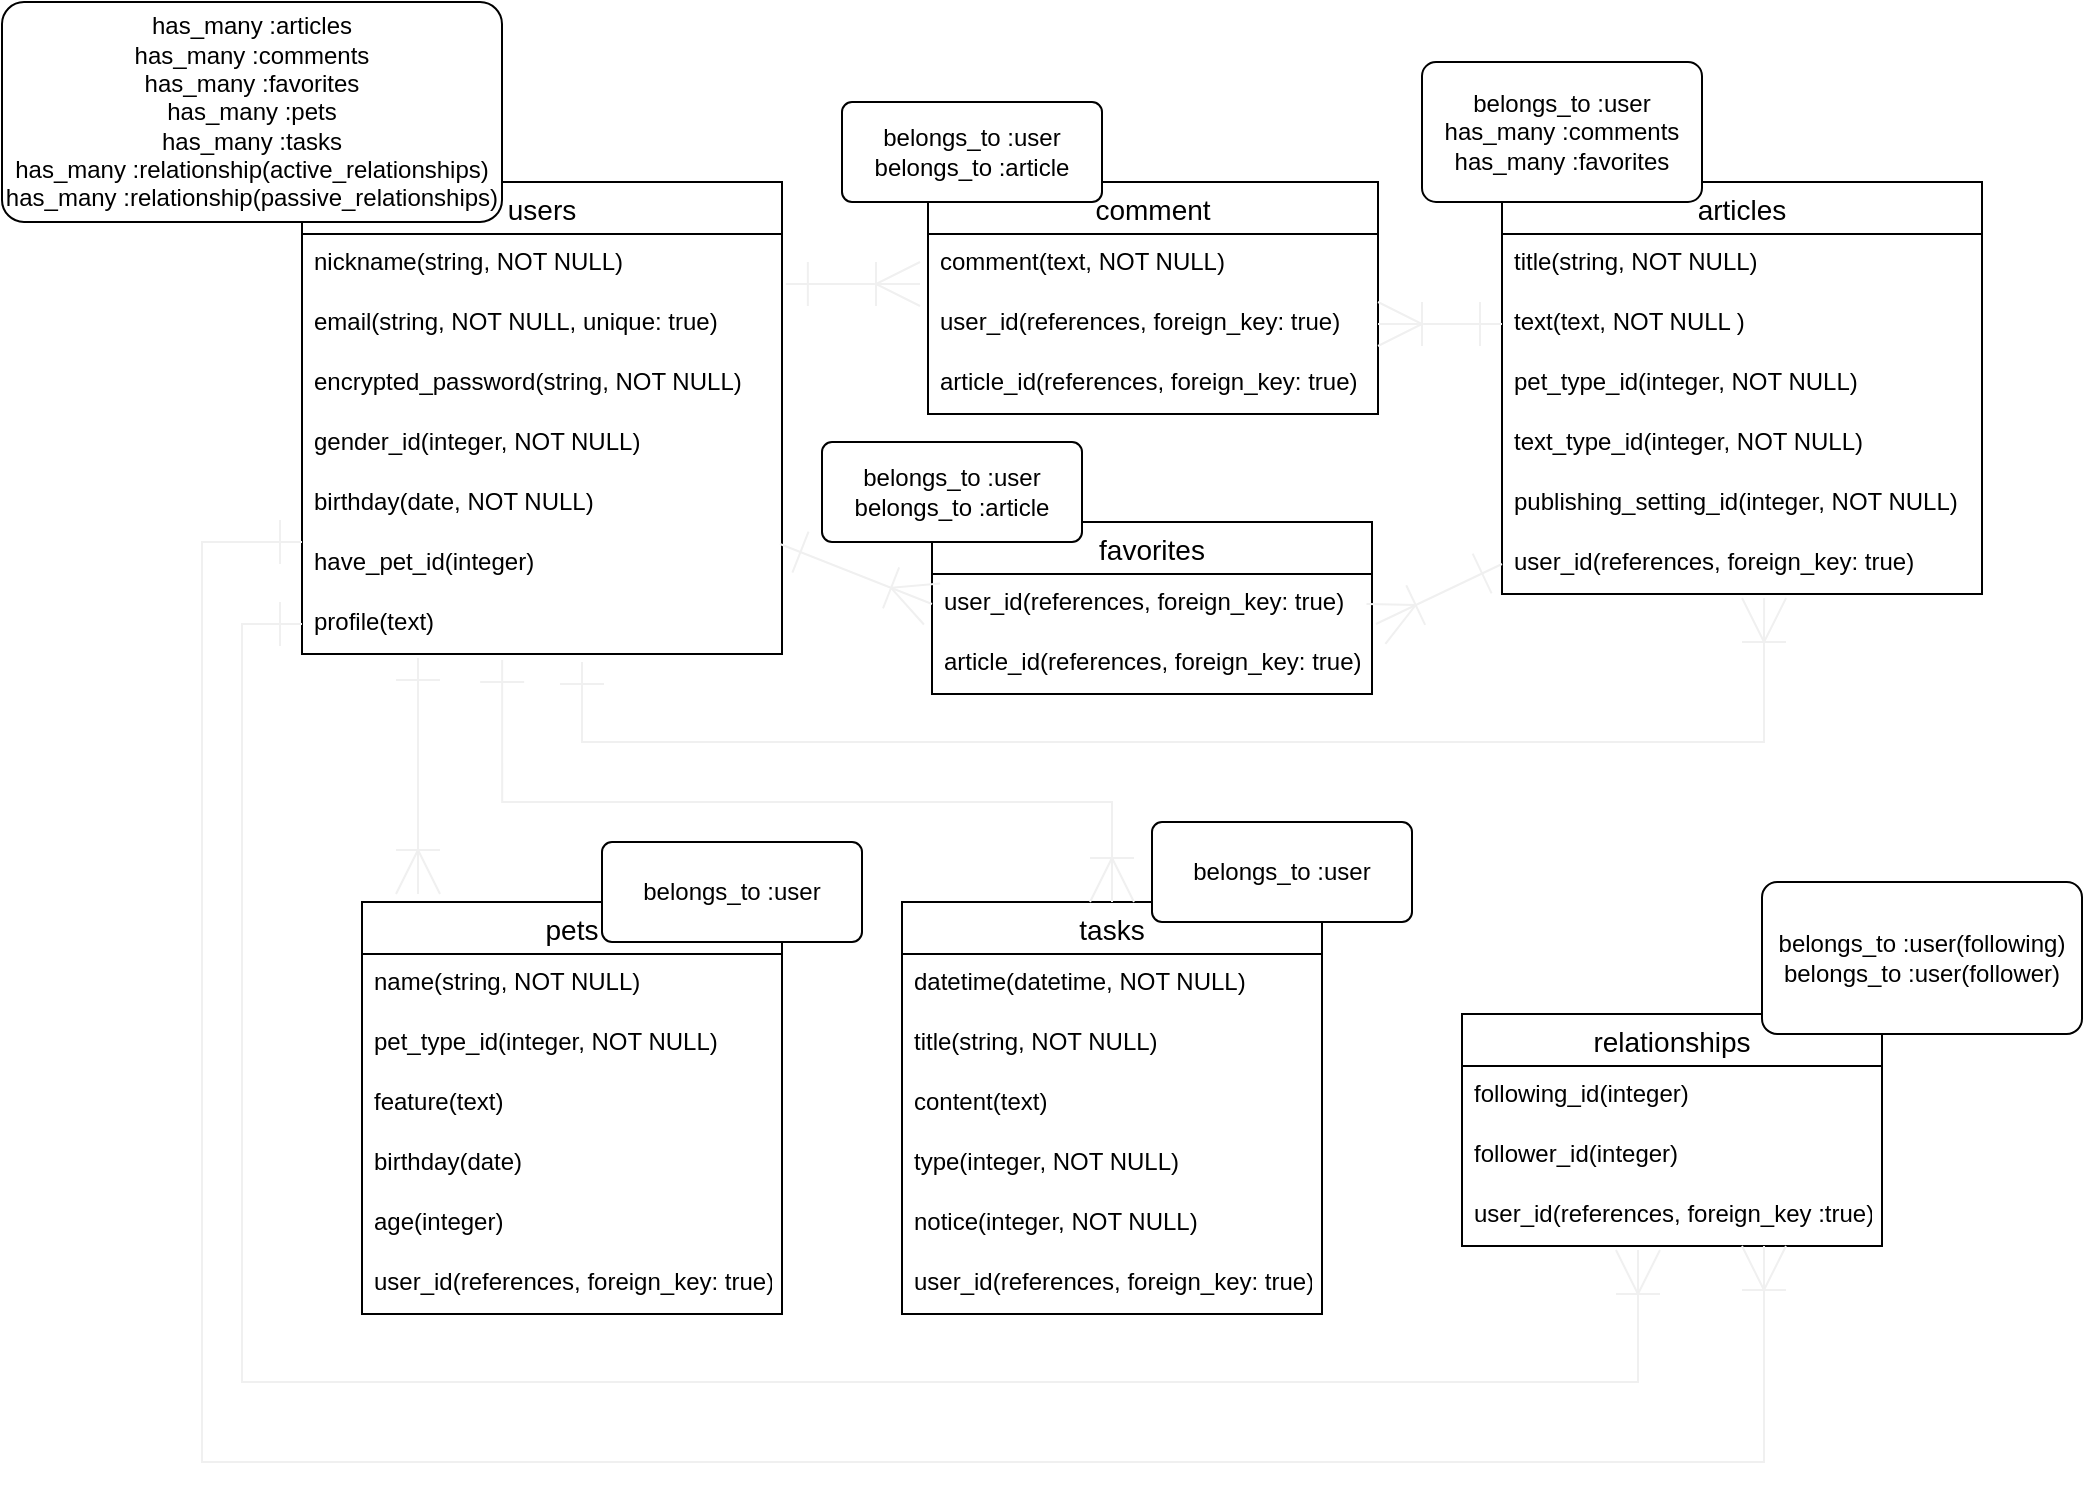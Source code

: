 <mxfile>
    <diagram id="2pwVAcZEcmpV1nym7NW4" name="ページ1">
        <mxGraphModel dx="1053" dy="1516" grid="1" gridSize="10" guides="0" tooltips="1" connect="1" arrows="1" fold="1" page="1" pageScale="1" pageWidth="850" pageHeight="1100" math="0" shadow="0">
            <root>
                <mxCell id="0"/>
                <mxCell id="1" parent="0"/>
                <mxCell id="2" value="users" style="swimlane;fontStyle=0;childLayout=stackLayout;horizontal=1;startSize=26;horizontalStack=0;resizeParent=1;resizeParentMax=0;resizeLast=0;collapsible=1;marginBottom=0;align=center;fontSize=14;" vertex="1" parent="1">
                    <mxGeometry y="40" width="240" height="236" as="geometry"/>
                </mxCell>
                <mxCell id="3" value="nickname(string, NOT NULL)" style="text;strokeColor=none;fillColor=none;spacingLeft=4;spacingRight=4;overflow=hidden;rotatable=0;points=[[0,0.5],[1,0.5]];portConstraint=eastwest;fontSize=12;" vertex="1" parent="2">
                    <mxGeometry y="26" width="240" height="30" as="geometry"/>
                </mxCell>
                <mxCell id="4" value="email(string, NOT NULL, unique: true)" style="text;strokeColor=none;fillColor=none;spacingLeft=4;spacingRight=4;overflow=hidden;rotatable=0;points=[[0,0.5],[1,0.5]];portConstraint=eastwest;fontSize=12;" vertex="1" parent="2">
                    <mxGeometry y="56" width="240" height="30" as="geometry"/>
                </mxCell>
                <mxCell id="5" value="encrypted_password(string, NOT NULL)" style="text;strokeColor=none;fillColor=none;spacingLeft=4;spacingRight=4;overflow=hidden;rotatable=0;points=[[0,0.5],[1,0.5]];portConstraint=eastwest;fontSize=12;" vertex="1" parent="2">
                    <mxGeometry y="86" width="240" height="30" as="geometry"/>
                </mxCell>
                <mxCell id="6" value="gender_id(integer, NOT NULL)" style="text;strokeColor=none;fillColor=none;spacingLeft=4;spacingRight=4;overflow=hidden;rotatable=0;points=[[0,0.5],[1,0.5]];portConstraint=eastwest;fontSize=12;" vertex="1" parent="2">
                    <mxGeometry y="116" width="240" height="30" as="geometry"/>
                </mxCell>
                <mxCell id="7" value="birthday(date, NOT NULL)" style="text;strokeColor=none;fillColor=none;spacingLeft=4;spacingRight=4;overflow=hidden;rotatable=0;points=[[0,0.5],[1,0.5]];portConstraint=eastwest;fontSize=12;" vertex="1" parent="2">
                    <mxGeometry y="146" width="240" height="30" as="geometry"/>
                </mxCell>
                <mxCell id="8" value="have_pet_id(integer)" style="text;strokeColor=none;fillColor=none;spacingLeft=4;spacingRight=4;overflow=hidden;rotatable=0;points=[[0,0.5],[1,0.5]];portConstraint=eastwest;fontSize=12;" vertex="1" parent="2">
                    <mxGeometry y="176" width="240" height="30" as="geometry"/>
                </mxCell>
                <mxCell id="9" value="profile(text)" style="text;strokeColor=none;fillColor=none;spacingLeft=4;spacingRight=4;overflow=hidden;rotatable=0;points=[[0,0.5],[1,0.5]];portConstraint=eastwest;fontSize=12;" vertex="1" parent="2">
                    <mxGeometry y="206" width="240" height="30" as="geometry"/>
                </mxCell>
                <mxCell id="10" value="articles" style="swimlane;fontStyle=0;childLayout=stackLayout;horizontal=1;startSize=26;horizontalStack=0;resizeParent=1;resizeParentMax=0;resizeLast=0;collapsible=1;marginBottom=0;align=center;fontSize=14;" vertex="1" parent="1">
                    <mxGeometry x="600" y="40" width="240" height="206" as="geometry"/>
                </mxCell>
                <mxCell id="11" value="title(string, NOT NULL)" style="text;strokeColor=none;fillColor=none;spacingLeft=4;spacingRight=4;overflow=hidden;rotatable=0;points=[[0,0.5],[1,0.5]];portConstraint=eastwest;fontSize=12;" vertex="1" parent="10">
                    <mxGeometry y="26" width="240" height="30" as="geometry"/>
                </mxCell>
                <mxCell id="12" value="text(text, NOT NULL )" style="text;strokeColor=none;fillColor=none;spacingLeft=4;spacingRight=4;overflow=hidden;rotatable=0;points=[[0,0.5],[1,0.5]];portConstraint=eastwest;fontSize=12;" vertex="1" parent="10">
                    <mxGeometry y="56" width="240" height="30" as="geometry"/>
                </mxCell>
                <mxCell id="13" value="pet_type_id(integer, NOT NULL)" style="text;strokeColor=none;fillColor=none;spacingLeft=4;spacingRight=4;overflow=hidden;rotatable=0;points=[[0,0.5],[1,0.5]];portConstraint=eastwest;fontSize=12;" vertex="1" parent="10">
                    <mxGeometry y="86" width="240" height="30" as="geometry"/>
                </mxCell>
                <mxCell id="14" value="text_type_id(integer, NOT NULL)" style="text;strokeColor=none;fillColor=none;spacingLeft=4;spacingRight=4;overflow=hidden;rotatable=0;points=[[0,0.5],[1,0.5]];portConstraint=eastwest;fontSize=12;" vertex="1" parent="10">
                    <mxGeometry y="116" width="240" height="30" as="geometry"/>
                </mxCell>
                <mxCell id="15" value="publishing_setting_id(integer, NOT NULL)" style="text;strokeColor=none;fillColor=none;spacingLeft=4;spacingRight=4;overflow=hidden;rotatable=0;points=[[0,0.5],[1,0.5]];portConstraint=eastwest;fontSize=12;" vertex="1" parent="10">
                    <mxGeometry y="146" width="240" height="30" as="geometry"/>
                </mxCell>
                <mxCell id="17" value="user_id(references, foreign_key: true)" style="text;strokeColor=none;fillColor=none;spacingLeft=4;spacingRight=4;overflow=hidden;rotatable=0;points=[[0,0.5],[1,0.5]];portConstraint=eastwest;fontSize=12;" vertex="1" parent="10">
                    <mxGeometry y="176" width="240" height="30" as="geometry"/>
                </mxCell>
                <mxCell id="18" value="comment" style="swimlane;fontStyle=0;childLayout=stackLayout;horizontal=1;startSize=26;horizontalStack=0;resizeParent=1;resizeParentMax=0;resizeLast=0;collapsible=1;marginBottom=0;align=center;fontSize=14;" vertex="1" parent="1">
                    <mxGeometry x="313" y="40" width="225" height="116" as="geometry"/>
                </mxCell>
                <mxCell id="19" value="comment(text, NOT NULL)" style="text;strokeColor=none;fillColor=none;spacingLeft=4;spacingRight=4;overflow=hidden;rotatable=0;points=[[0,0.5],[1,0.5]];portConstraint=eastwest;fontSize=12;" vertex="1" parent="18">
                    <mxGeometry y="26" width="225" height="30" as="geometry"/>
                </mxCell>
                <mxCell id="20" value="user_id(references, foreign_key: true)" style="text;strokeColor=none;fillColor=none;spacingLeft=4;spacingRight=4;overflow=hidden;rotatable=0;points=[[0,0.5],[1,0.5]];portConstraint=eastwest;fontSize=12;" vertex="1" parent="18">
                    <mxGeometry y="56" width="225" height="30" as="geometry"/>
                </mxCell>
                <mxCell id="21" value="article_id(references, foreign_key: true)" style="text;strokeColor=none;fillColor=none;spacingLeft=4;spacingRight=4;overflow=hidden;rotatable=0;points=[[0,0.5],[1,0.5]];portConstraint=eastwest;fontSize=12;" vertex="1" parent="18">
                    <mxGeometry y="86" width="225" height="30" as="geometry"/>
                </mxCell>
                <mxCell id="22" value="favorites" style="swimlane;fontStyle=0;childLayout=stackLayout;horizontal=1;startSize=26;horizontalStack=0;resizeParent=1;resizeParentMax=0;resizeLast=0;collapsible=1;marginBottom=0;align=center;fontSize=14;" vertex="1" parent="1">
                    <mxGeometry x="315" y="210" width="220" height="86" as="geometry"/>
                </mxCell>
                <mxCell id="23" value="user_id(references, foreign_key: true)" style="text;strokeColor=none;fillColor=none;spacingLeft=4;spacingRight=4;overflow=hidden;rotatable=0;points=[[0,0.5],[1,0.5]];portConstraint=eastwest;fontSize=12;" vertex="1" parent="22">
                    <mxGeometry y="26" width="220" height="30" as="geometry"/>
                </mxCell>
                <mxCell id="24" value="article_id(references, foreign_key: true)" style="text;strokeColor=none;fillColor=none;spacingLeft=4;spacingRight=4;overflow=hidden;rotatable=0;points=[[0,0.5],[1,0.5]];portConstraint=eastwest;fontSize=12;" vertex="1" parent="22">
                    <mxGeometry y="56" width="220" height="30" as="geometry"/>
                </mxCell>
                <mxCell id="26" value="pets" style="swimlane;fontStyle=0;childLayout=stackLayout;horizontal=1;startSize=26;horizontalStack=0;resizeParent=1;resizeParentMax=0;resizeLast=0;collapsible=1;marginBottom=0;align=center;fontSize=14;" vertex="1" parent="1">
                    <mxGeometry x="30" y="400" width="210" height="206" as="geometry"/>
                </mxCell>
                <mxCell id="27" value="name(string, NOT NULL)" style="text;strokeColor=none;fillColor=none;spacingLeft=4;spacingRight=4;overflow=hidden;rotatable=0;points=[[0,0.5],[1,0.5]];portConstraint=eastwest;fontSize=12;" vertex="1" parent="26">
                    <mxGeometry y="26" width="210" height="30" as="geometry"/>
                </mxCell>
                <mxCell id="28" value="pet_type_id(integer, NOT NULL)" style="text;strokeColor=none;fillColor=none;spacingLeft=4;spacingRight=4;overflow=hidden;rotatable=0;points=[[0,0.5],[1,0.5]];portConstraint=eastwest;fontSize=12;" vertex="1" parent="26">
                    <mxGeometry y="56" width="210" height="30" as="geometry"/>
                </mxCell>
                <mxCell id="29" value="feature(text)" style="text;strokeColor=none;fillColor=none;spacingLeft=4;spacingRight=4;overflow=hidden;rotatable=0;points=[[0,0.5],[1,0.5]];portConstraint=eastwest;fontSize=12;" vertex="1" parent="26">
                    <mxGeometry y="86" width="210" height="30" as="geometry"/>
                </mxCell>
                <mxCell id="30" value="birthday(date)" style="text;strokeColor=none;fillColor=none;spacingLeft=4;spacingRight=4;overflow=hidden;rotatable=0;points=[[0,0.5],[1,0.5]];portConstraint=eastwest;fontSize=12;" vertex="1" parent="26">
                    <mxGeometry y="116" width="210" height="30" as="geometry"/>
                </mxCell>
                <mxCell id="31" value="age(integer)" style="text;strokeColor=none;fillColor=none;spacingLeft=4;spacingRight=4;overflow=hidden;rotatable=0;points=[[0,0.5],[1,0.5]];portConstraint=eastwest;fontSize=12;" vertex="1" parent="26">
                    <mxGeometry y="146" width="210" height="30" as="geometry"/>
                </mxCell>
                <mxCell id="44" value="user_id(references, foreign_key: true)" style="text;strokeColor=none;fillColor=none;spacingLeft=4;spacingRight=4;overflow=hidden;rotatable=0;points=[[0,0.5],[1,0.5]];portConstraint=eastwest;fontSize=12;" vertex="1" parent="26">
                    <mxGeometry y="176" width="210" height="30" as="geometry"/>
                </mxCell>
                <mxCell id="32" value="tasks" style="swimlane;fontStyle=0;childLayout=stackLayout;horizontal=1;startSize=26;horizontalStack=0;resizeParent=1;resizeParentMax=0;resizeLast=0;collapsible=1;marginBottom=0;align=center;fontSize=14;" vertex="1" parent="1">
                    <mxGeometry x="300" y="400" width="210" height="206" as="geometry"/>
                </mxCell>
                <mxCell id="33" value="datetime(datetime, NOT NULL)" style="text;strokeColor=none;fillColor=none;spacingLeft=4;spacingRight=4;overflow=hidden;rotatable=0;points=[[0,0.5],[1,0.5]];portConstraint=eastwest;fontSize=12;" vertex="1" parent="32">
                    <mxGeometry y="26" width="210" height="30" as="geometry"/>
                </mxCell>
                <mxCell id="34" value="title(string, NOT NULL)" style="text;strokeColor=none;fillColor=none;spacingLeft=4;spacingRight=4;overflow=hidden;rotatable=0;points=[[0,0.5],[1,0.5]];portConstraint=eastwest;fontSize=12;" vertex="1" parent="32">
                    <mxGeometry y="56" width="210" height="30" as="geometry"/>
                </mxCell>
                <mxCell id="63" value="content(text)" style="text;strokeColor=none;fillColor=none;spacingLeft=4;spacingRight=4;overflow=hidden;rotatable=0;points=[[0,0.5],[1,0.5]];portConstraint=eastwest;fontSize=12;" vertex="1" parent="32">
                    <mxGeometry y="86" width="210" height="30" as="geometry"/>
                </mxCell>
                <mxCell id="35" value="type(integer, NOT NULL)" style="text;strokeColor=none;fillColor=none;spacingLeft=4;spacingRight=4;overflow=hidden;rotatable=0;points=[[0,0.5],[1,0.5]];portConstraint=eastwest;fontSize=12;" vertex="1" parent="32">
                    <mxGeometry y="116" width="210" height="30" as="geometry"/>
                </mxCell>
                <mxCell id="36" value="notice(integer, NOT NULL)" style="text;strokeColor=none;fillColor=none;spacingLeft=4;spacingRight=4;overflow=hidden;rotatable=0;points=[[0,0.5],[1,0.5]];portConstraint=eastwest;fontSize=12;" vertex="1" parent="32">
                    <mxGeometry y="146" width="210" height="30" as="geometry"/>
                </mxCell>
                <mxCell id="37" value="user_id(references, foreign_key: true)" style="text;strokeColor=none;fillColor=none;spacingLeft=4;spacingRight=4;overflow=hidden;rotatable=0;points=[[0,0.5],[1,0.5]];portConstraint=eastwest;fontSize=12;" vertex="1" parent="32">
                    <mxGeometry y="176" width="210" height="30" as="geometry"/>
                </mxCell>
                <mxCell id="49" value="" style="fontSize=12;html=1;endArrow=ERoneToMany;strokeColor=#f0f0f0;targetPerimeterSpacing=0;startArrow=ERone;startFill=0;endSize=20;startSize=20;rounded=0;" edge="1" parent="1">
                    <mxGeometry width="100" height="100" relative="1" as="geometry">
                        <mxPoint x="58" y="278" as="sourcePoint"/>
                        <mxPoint x="58" y="396" as="targetPoint"/>
                        <Array as="points"/>
                    </mxGeometry>
                </mxCell>
                <mxCell id="50" value="" style="fontSize=12;html=1;endArrow=ERoneToMany;strokeColor=#f0f0f0;targetPerimeterSpacing=0;startArrow=ERone;startFill=0;endSize=20;startSize=20;rounded=0;edgeStyle=orthogonalEdgeStyle;exitX=0.417;exitY=1.1;exitDx=0;exitDy=0;exitPerimeter=0;" edge="1" parent="1" source="9" target="32">
                    <mxGeometry width="100" height="100" relative="1" as="geometry">
                        <mxPoint x="190" y="279" as="sourcePoint"/>
                        <mxPoint x="190" y="400" as="targetPoint"/>
                        <Array as="points">
                            <mxPoint x="100" y="350"/>
                            <mxPoint x="405" y="350"/>
                        </Array>
                    </mxGeometry>
                </mxCell>
                <mxCell id="52" value="" style="fontSize=12;html=1;endArrow=ERoneToMany;strokeColor=#f0f0f0;targetPerimeterSpacing=0;startArrow=ERone;startFill=0;endSize=20;startSize=20;rounded=0;edgeStyle=orthogonalEdgeStyle;entryX=0.546;entryY=1.067;entryDx=0;entryDy=0;entryPerimeter=0;" edge="1" parent="1" target="17">
                    <mxGeometry width="100" height="100" relative="1" as="geometry">
                        <mxPoint x="140" y="280" as="sourcePoint"/>
                        <mxPoint x="610" y="320" as="targetPoint"/>
                        <Array as="points">
                            <mxPoint x="140" y="320"/>
                            <mxPoint x="731" y="320"/>
                        </Array>
                    </mxGeometry>
                </mxCell>
                <mxCell id="53" value="" style="fontSize=12;html=1;endArrow=ERoneToMany;strokeColor=#f0f0f0;targetPerimeterSpacing=0;startArrow=ERone;startFill=0;endSize=20;startSize=20;rounded=0;exitX=1.008;exitY=0.833;exitDx=0;exitDy=0;exitPerimeter=0;" edge="1" parent="1" source="3">
                    <mxGeometry width="100" height="100" relative="1" as="geometry">
                        <mxPoint x="270" y="84" as="sourcePoint"/>
                        <mxPoint x="309" y="91" as="targetPoint"/>
                        <Array as="points"/>
                    </mxGeometry>
                </mxCell>
                <mxCell id="54" value="" style="fontSize=12;html=1;endArrow=ERoneToMany;strokeColor=#f0f0f0;targetPerimeterSpacing=0;startArrow=ERone;startFill=0;endSize=20;startSize=20;rounded=0;entryX=0;entryY=0.5;entryDx=0;entryDy=0;" edge="1" parent="1" target="23">
                    <mxGeometry width="100" height="100" relative="1" as="geometry">
                        <mxPoint x="239" y="221" as="sourcePoint"/>
                        <mxPoint x="319" y="101" as="targetPoint"/>
                        <Array as="points"/>
                    </mxGeometry>
                </mxCell>
                <mxCell id="55" value="" style="fontSize=12;html=1;endArrow=ERoneToMany;strokeColor=#f0f0f0;targetPerimeterSpacing=0;startArrow=ERone;startFill=0;endSize=20;startSize=20;rounded=0;exitX=0;exitY=0.5;exitDx=0;exitDy=0;entryX=1;entryY=0.5;entryDx=0;entryDy=0;" edge="1" parent="1" source="12" target="20">
                    <mxGeometry width="100" height="100" relative="1" as="geometry">
                        <mxPoint x="251.92" y="100.99" as="sourcePoint"/>
                        <mxPoint x="319" y="101" as="targetPoint"/>
                        <Array as="points"/>
                    </mxGeometry>
                </mxCell>
                <mxCell id="56" value="" style="fontSize=12;html=1;endArrow=ERoneToMany;strokeColor=#f0f0f0;targetPerimeterSpacing=0;startArrow=ERone;startFill=0;endSize=20;startSize=20;rounded=0;exitX=0;exitY=0.5;exitDx=0;exitDy=0;entryX=1.009;entryY=0.833;entryDx=0;entryDy=0;entryPerimeter=0;" edge="1" parent="1" source="17" target="23">
                    <mxGeometry width="100" height="100" relative="1" as="geometry">
                        <mxPoint x="610" y="121" as="sourcePoint"/>
                        <mxPoint x="548" y="121" as="targetPoint"/>
                        <Array as="points"/>
                    </mxGeometry>
                </mxCell>
                <mxCell id="57" value="has_many :articles&lt;br&gt;has_many :comments&lt;br&gt;has_many :favorites&lt;br&gt;has_many :pets&lt;br&gt;has_many :tasks&lt;br&gt;has_many :relationship(active_relationships)&lt;br&gt;has_many :relationship(passive_relationships)" style="rounded=1;arcSize=10;whiteSpace=wrap;html=1;align=center;" vertex="1" parent="1">
                    <mxGeometry x="-150" y="-50" width="250" height="110" as="geometry"/>
                </mxCell>
                <mxCell id="58" value="belongs_to :user&lt;br&gt;belongs_to :article" style="rounded=1;arcSize=10;whiteSpace=wrap;html=1;align=center;" vertex="1" parent="1">
                    <mxGeometry x="270" width="130" height="50" as="geometry"/>
                </mxCell>
                <mxCell id="59" value="belongs_to :user&lt;br&gt;belongs_to :article" style="rounded=1;arcSize=10;whiteSpace=wrap;html=1;align=center;" vertex="1" parent="1">
                    <mxGeometry x="260" y="170" width="130" height="50" as="geometry"/>
                </mxCell>
                <mxCell id="60" value="belongs_to :user&lt;br&gt;has_many :comments&lt;br&gt;has_many :favorites" style="rounded=1;arcSize=10;whiteSpace=wrap;html=1;align=center;" vertex="1" parent="1">
                    <mxGeometry x="560" y="-20" width="140" height="70" as="geometry"/>
                </mxCell>
                <mxCell id="61" value="belongs_to :user" style="rounded=1;arcSize=10;whiteSpace=wrap;html=1;align=center;" vertex="1" parent="1">
                    <mxGeometry x="150" y="370" width="130" height="50" as="geometry"/>
                </mxCell>
                <mxCell id="62" value="belongs_to :user" style="rounded=1;arcSize=10;whiteSpace=wrap;html=1;align=center;" vertex="1" parent="1">
                    <mxGeometry x="425" y="360" width="130" height="50" as="geometry"/>
                </mxCell>
                <mxCell id="64" value="relationships" style="swimlane;fontStyle=0;childLayout=stackLayout;horizontal=1;startSize=26;horizontalStack=0;resizeParent=1;resizeParentMax=0;resizeLast=0;collapsible=1;marginBottom=0;align=center;fontSize=14;" vertex="1" parent="1">
                    <mxGeometry x="580" y="456" width="210" height="116" as="geometry"/>
                </mxCell>
                <mxCell id="65" value="following_id(integer)" style="text;strokeColor=none;fillColor=none;spacingLeft=4;spacingRight=4;overflow=hidden;rotatable=0;points=[[0,0.5],[1,0.5]];portConstraint=eastwest;fontSize=12;" vertex="1" parent="64">
                    <mxGeometry y="26" width="210" height="30" as="geometry"/>
                </mxCell>
                <mxCell id="66" value="follower_id(integer)" style="text;strokeColor=none;fillColor=none;spacingLeft=4;spacingRight=4;overflow=hidden;rotatable=0;points=[[0,0.5],[1,0.5]];portConstraint=eastwest;fontSize=12;" vertex="1" parent="64">
                    <mxGeometry y="56" width="210" height="30" as="geometry"/>
                </mxCell>
                <mxCell id="67" value="user_id(references, foreign_key :true)" style="text;strokeColor=none;fillColor=none;spacingLeft=4;spacingRight=4;overflow=hidden;rotatable=0;points=[[0,0.5],[1,0.5]];portConstraint=eastwest;fontSize=12;" vertex="1" parent="64">
                    <mxGeometry y="86" width="210" height="30" as="geometry"/>
                </mxCell>
                <mxCell id="68" value="" style="fontSize=12;html=1;endArrow=ERoneToMany;strokeColor=#f0f0f0;targetPerimeterSpacing=0;startArrow=ERone;startFill=0;endSize=20;startSize=20;rounded=0;exitX=0;exitY=0.5;exitDx=0;exitDy=0;edgeStyle=orthogonalEdgeStyle;entryX=0.419;entryY=1.067;entryDx=0;entryDy=0;entryPerimeter=0;" edge="1" parent="1" source="9" target="67">
                    <mxGeometry width="100" height="100" relative="1" as="geometry">
                        <mxPoint x="-10" y="250" as="sourcePoint"/>
                        <mxPoint x="460" y="650" as="targetPoint"/>
                        <Array as="points">
                            <mxPoint x="-30" y="261"/>
                            <mxPoint x="-30" y="640"/>
                            <mxPoint x="668" y="640"/>
                        </Array>
                    </mxGeometry>
                </mxCell>
                <mxCell id="69" value="" style="fontSize=12;html=1;endArrow=ERoneToMany;strokeColor=#f0f0f0;targetPerimeterSpacing=0;startArrow=ERone;startFill=0;endSize=20;startSize=20;rounded=0;edgeStyle=orthogonalEdgeStyle;" edge="1" parent="1" source="8" target="67">
                    <mxGeometry width="100" height="100" relative="1" as="geometry">
                        <mxPoint x="-10" y="220" as="sourcePoint"/>
                        <mxPoint x="731" y="580" as="targetPoint"/>
                        <Array as="points">
                            <mxPoint x="-50" y="220"/>
                            <mxPoint x="-50" y="680"/>
                            <mxPoint x="731" y="680"/>
                        </Array>
                    </mxGeometry>
                </mxCell>
                <mxCell id="70" value="belongs_to :user(following)&lt;br&gt;belongs_to :user(follower)" style="rounded=1;arcSize=10;whiteSpace=wrap;html=1;align=center;" vertex="1" parent="1">
                    <mxGeometry x="730" y="390" width="160" height="76" as="geometry"/>
                </mxCell>
            </root>
        </mxGraphModel>
    </diagram>
</mxfile>